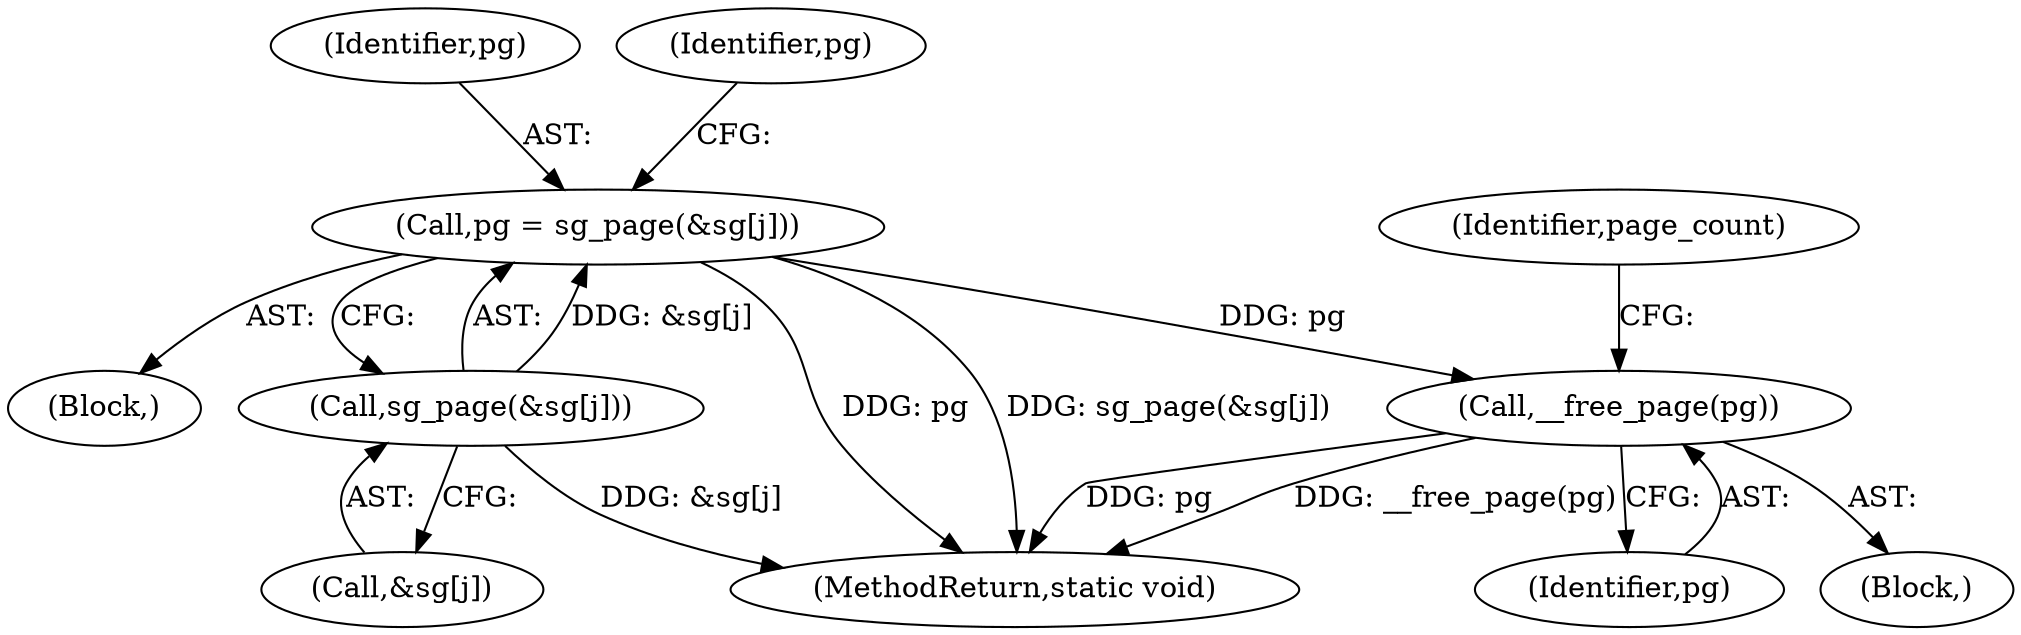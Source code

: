 digraph "0_linux_4442dc8a92b8f9ad8ee9e7f8438f4c04c03a22dc_0@API" {
"1000175" [label="(Call,__free_page(pg))"];
"1000165" [label="(Call,pg = sg_page(&sg[j]))"];
"1000167" [label="(Call,sg_page(&sg[j]))"];
"1000165" [label="(Call,pg = sg_page(&sg[j]))"];
"1000166" [label="(Identifier,pg)"];
"1000164" [label="(Block,)"];
"1000178" [label="(Identifier,page_count)"];
"1000173" [label="(Identifier,pg)"];
"1000176" [label="(Identifier,pg)"];
"1000175" [label="(Call,__free_page(pg))"];
"1000174" [label="(Block,)"];
"1000212" [label="(MethodReturn,static void)"];
"1000167" [label="(Call,sg_page(&sg[j]))"];
"1000168" [label="(Call,&sg[j])"];
"1000175" -> "1000174"  [label="AST: "];
"1000175" -> "1000176"  [label="CFG: "];
"1000176" -> "1000175"  [label="AST: "];
"1000178" -> "1000175"  [label="CFG: "];
"1000175" -> "1000212"  [label="DDG: pg"];
"1000175" -> "1000212"  [label="DDG: __free_page(pg)"];
"1000165" -> "1000175"  [label="DDG: pg"];
"1000165" -> "1000164"  [label="AST: "];
"1000165" -> "1000167"  [label="CFG: "];
"1000166" -> "1000165"  [label="AST: "];
"1000167" -> "1000165"  [label="AST: "];
"1000173" -> "1000165"  [label="CFG: "];
"1000165" -> "1000212"  [label="DDG: pg"];
"1000165" -> "1000212"  [label="DDG: sg_page(&sg[j])"];
"1000167" -> "1000165"  [label="DDG: &sg[j]"];
"1000167" -> "1000168"  [label="CFG: "];
"1000168" -> "1000167"  [label="AST: "];
"1000167" -> "1000212"  [label="DDG: &sg[j]"];
}
